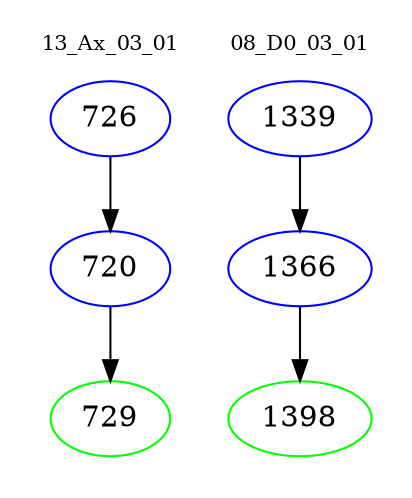 digraph{
subgraph cluster_0 {
color = white
label = "13_Ax_03_01";
fontsize=10;
T0_726 [label="726", color="blue"]
T0_726 -> T0_720 [color="black"]
T0_720 [label="720", color="blue"]
T0_720 -> T0_729 [color="black"]
T0_729 [label="729", color="green"]
}
subgraph cluster_1 {
color = white
label = "08_D0_03_01";
fontsize=10;
T1_1339 [label="1339", color="blue"]
T1_1339 -> T1_1366 [color="black"]
T1_1366 [label="1366", color="blue"]
T1_1366 -> T1_1398 [color="black"]
T1_1398 [label="1398", color="green"]
}
}
